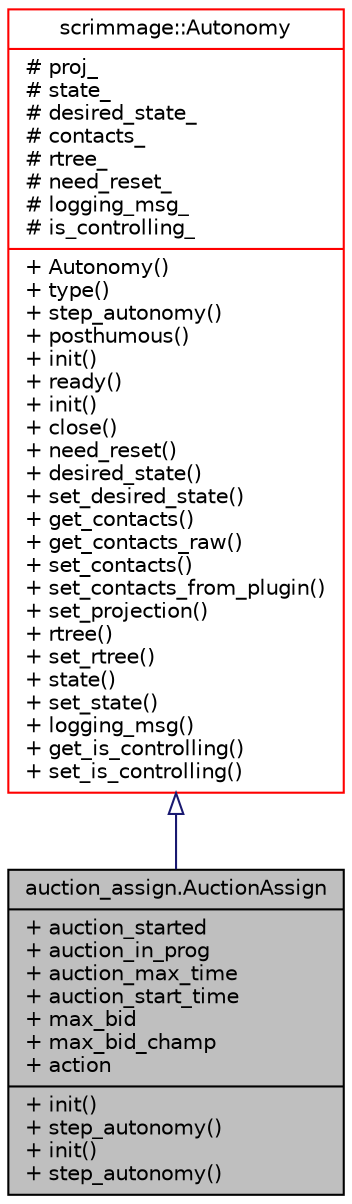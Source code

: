 digraph "auction_assign.AuctionAssign"
{
 // LATEX_PDF_SIZE
  edge [fontname="Helvetica",fontsize="10",labelfontname="Helvetica",labelfontsize="10"];
  node [fontname="Helvetica",fontsize="10",shape=record];
  Node1 [label="{auction_assign.AuctionAssign\n|+ auction_started\l+ auction_in_prog\l+ auction_max_time\l+ auction_start_time\l+ max_bid\l+ max_bid_champ\l+ action\l|+ init()\l+ step_autonomy()\l+ init()\l+ step_autonomy()\l}",height=0.2,width=0.4,color="black", fillcolor="grey75", style="filled", fontcolor="black",tooltip=" "];
  Node2 -> Node1 [dir="back",color="midnightblue",fontsize="10",style="solid",arrowtail="onormal",fontname="Helvetica"];
  Node2 [label="{scrimmage::Autonomy\n|# proj_\l# state_\l# desired_state_\l# contacts_\l# rtree_\l# need_reset_\l# logging_msg_\l# is_controlling_\l|+ Autonomy()\l+ type()\l+ step_autonomy()\l+ posthumous()\l+ init()\l+ ready()\l+ init()\l+ close()\l+ need_reset()\l+ desired_state()\l+ set_desired_state()\l+ get_contacts()\l+ get_contacts_raw()\l+ set_contacts()\l+ set_contacts_from_plugin()\l+ set_projection()\l+ rtree()\l+ set_rtree()\l+ state()\l+ set_state()\l+ logging_msg()\l+ get_is_controlling()\l+ set_is_controlling()\l}",height=0.2,width=0.4,color="red", fillcolor="white", style="filled",URL="$classscrimmage_1_1Autonomy.html",tooltip=" "];
}
